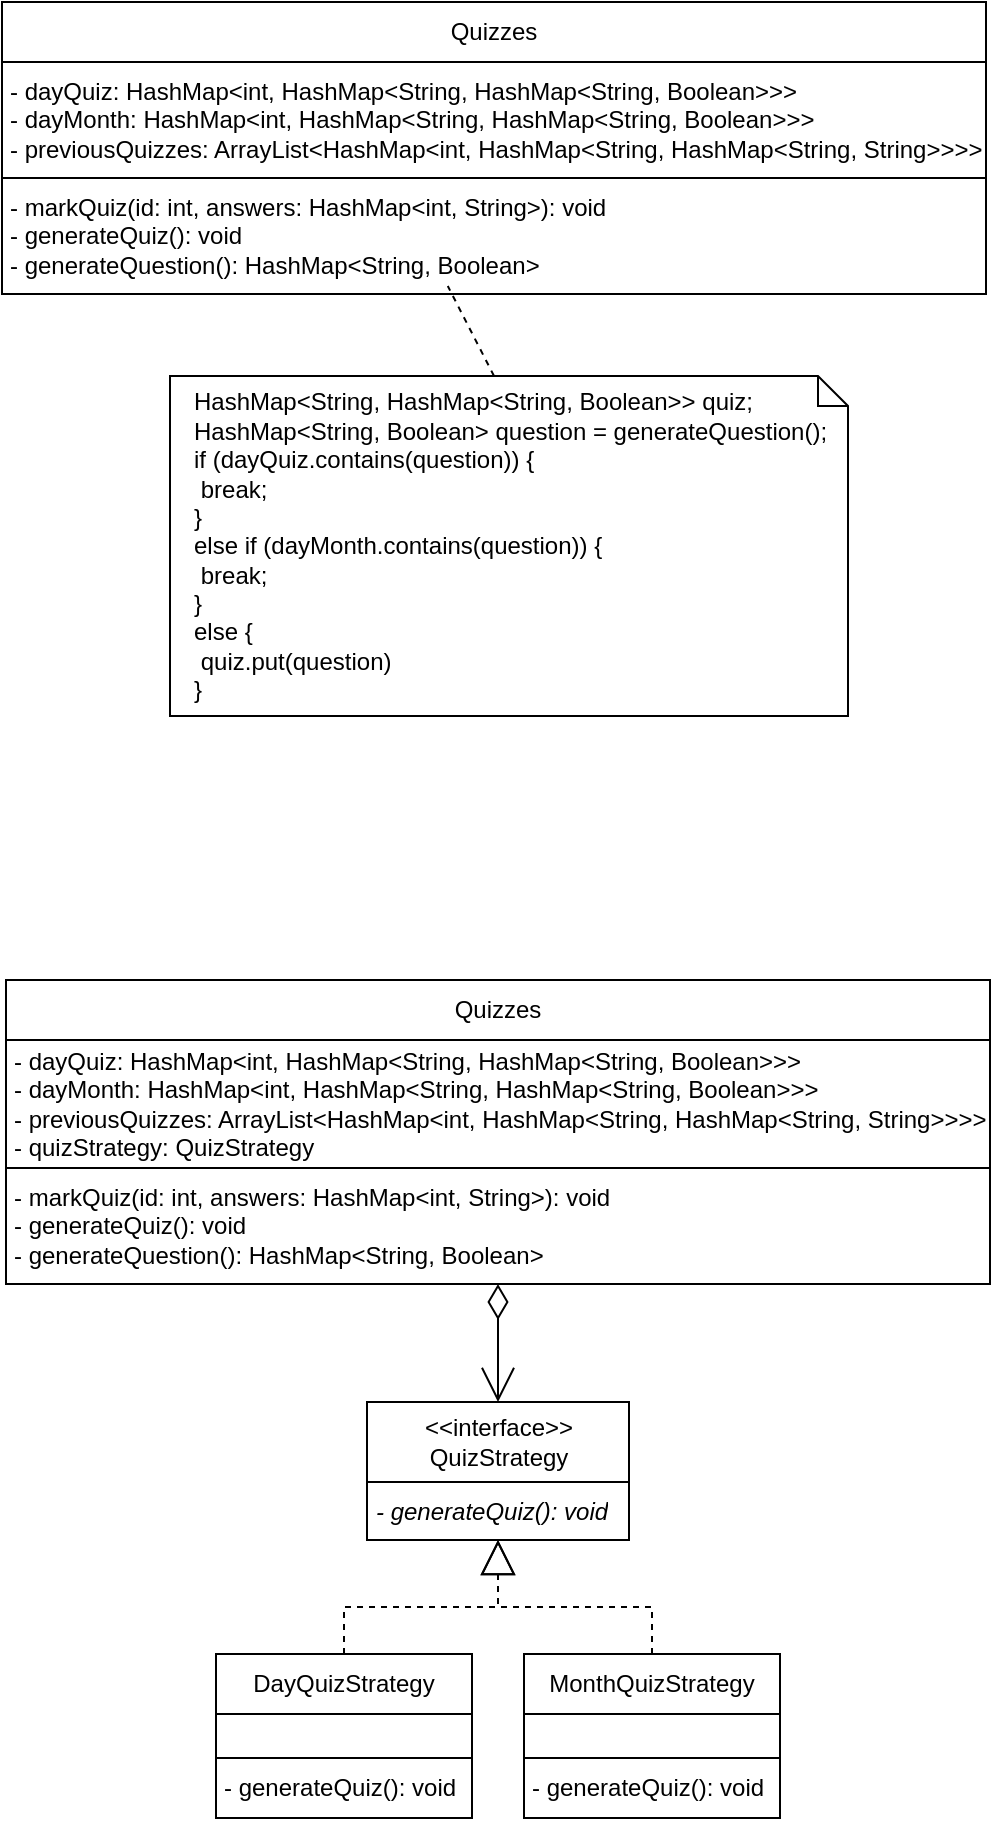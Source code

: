 <mxfile version="20.8.13" type="github">
  <diagram name="Page-1" id="xlT_0RJZ5c4lEZYv1TRu">
    <mxGraphModel dx="2261" dy="756" grid="0" gridSize="10" guides="1" tooltips="1" connect="1" arrows="1" fold="1" page="1" pageScale="1" pageWidth="827" pageHeight="1169" math="0" shadow="0">
      <root>
        <mxCell id="0" />
        <mxCell id="1" parent="0" />
        <mxCell id="6Q4vHjvEwtIpXRmgnlTA-1" value="Quizzes" style="rounded=0;whiteSpace=wrap;html=1;" parent="1" vertex="1">
          <mxGeometry x="-811" y="21" width="492" height="30" as="geometry" />
        </mxCell>
        <mxCell id="6Q4vHjvEwtIpXRmgnlTA-2" value="- dayQuiz: HashMap&amp;lt;int, HashMap&amp;lt;String, HashMap&amp;lt;String, Boolean&amp;gt;&amp;gt;&amp;gt;&lt;br&gt;- dayMonth: HashMap&amp;lt;int, HashMap&amp;lt;String, HashMap&amp;lt;String, Boolean&amp;gt;&amp;gt;&amp;gt;&lt;br&gt;- previousQuizzes: ArrayList&amp;lt;HashMap&amp;lt;int, HashMap&amp;lt;String, HashMap&amp;lt;String, String&amp;gt;&amp;gt;&amp;gt;&amp;gt;" style="rounded=0;whiteSpace=wrap;html=1;align=left;spacingLeft=2;" parent="1" vertex="1">
          <mxGeometry x="-811" y="51" width="492" height="58" as="geometry" />
        </mxCell>
        <mxCell id="6Q4vHjvEwtIpXRmgnlTA-3" value="- markQuiz(id: int, answers: HashMap&amp;lt;int, String&amp;gt;): void&lt;br style=&quot;border-color: var(--border-color); background-color: rgb(255, 255, 255);&quot;&gt;&lt;span style=&quot;background-color: rgb(255, 255, 255);&quot;&gt;- generateQuiz(): void&lt;/span&gt;&lt;br style=&quot;border-color: var(--border-color); background-color: rgb(255, 255, 255);&quot;&gt;&lt;span style=&quot;background-color: rgb(255, 255, 255);&quot;&gt;- generateQuestion(): HashMap&amp;lt;String, Boolean&amp;gt;&amp;nbsp;&lt;/span&gt;" style="rounded=0;whiteSpace=wrap;html=1;align=left;spacingLeft=2;" parent="1" vertex="1">
          <mxGeometry x="-811" y="109" width="492" height="58" as="geometry" />
        </mxCell>
        <mxCell id="6Q4vHjvEwtIpXRmgnlTA-8" value="Quizzes" style="rounded=0;whiteSpace=wrap;html=1;" parent="1" vertex="1">
          <mxGeometry x="-809" y="510" width="492" height="30" as="geometry" />
        </mxCell>
        <mxCell id="6Q4vHjvEwtIpXRmgnlTA-9" value="- dayQuiz: HashMap&amp;lt;int, HashMap&amp;lt;String, HashMap&amp;lt;String, Boolean&amp;gt;&amp;gt;&amp;gt;&lt;br&gt;- dayMonth: HashMap&amp;lt;int, HashMap&amp;lt;String, HashMap&amp;lt;String, Boolean&amp;gt;&amp;gt;&amp;gt;&lt;br&gt;- previousQuizzes: ArrayList&amp;lt;HashMap&amp;lt;int, HashMap&amp;lt;String, HashMap&amp;lt;String, String&amp;gt;&amp;gt;&amp;gt;&amp;gt;&lt;br&gt;- quizStrategy: QuizStrategy" style="rounded=0;whiteSpace=wrap;html=1;align=left;spacingLeft=2;" parent="1" vertex="1">
          <mxGeometry x="-809" y="540" width="492" height="64" as="geometry" />
        </mxCell>
        <mxCell id="6Q4vHjvEwtIpXRmgnlTA-10" value="- markQuiz(id: int, answers: HashMap&amp;lt;int, String&amp;gt;): void&lt;br style=&quot;border-color: var(--border-color); background-color: rgb(255, 255, 255);&quot;&gt;&lt;span style=&quot;background-color: rgb(255, 255, 255);&quot;&gt;- generateQuiz(): void&lt;/span&gt;&lt;br style=&quot;border-color: var(--border-color); background-color: rgb(255, 255, 255);&quot;&gt;&lt;span style=&quot;background-color: rgb(255, 255, 255);&quot;&gt;- generateQuestion(): HashMap&amp;lt;String, Boolean&amp;gt;&amp;nbsp;&lt;/span&gt;" style="rounded=0;whiteSpace=wrap;html=1;align=left;spacingLeft=2;" parent="1" vertex="1">
          <mxGeometry x="-809" y="604" width="492" height="58" as="geometry" />
        </mxCell>
        <mxCell id="6Q4vHjvEwtIpXRmgnlTA-28" style="edgeStyle=orthogonalEdgeStyle;rounded=0;orthogonalLoop=1;jettySize=auto;html=1;entryX=0.5;entryY=1;entryDx=0;entryDy=0;startArrow=none;startFill=0;endArrow=block;endFill=0;startSize=15;endSize=15;dashed=1;" parent="1" source="6Q4vHjvEwtIpXRmgnlTA-15" target="6Q4vHjvEwtIpXRmgnlTA-23" edge="1">
          <mxGeometry relative="1" as="geometry" />
        </mxCell>
        <mxCell id="6Q4vHjvEwtIpXRmgnlTA-15" value="DayQuizStrategy" style="rounded=0;whiteSpace=wrap;html=1;" parent="1" vertex="1">
          <mxGeometry x="-704" y="847" width="128" height="30" as="geometry" />
        </mxCell>
        <mxCell id="6Q4vHjvEwtIpXRmgnlTA-17" value="- generateQuiz(): void&lt;span style=&quot;border-color: var(--border-color); background-color: rgb(255, 255, 255);&quot;&gt;&amp;nbsp;&lt;/span&gt;" style="rounded=0;whiteSpace=wrap;html=1;align=left;spacingLeft=2;" parent="1" vertex="1">
          <mxGeometry x="-704" y="899" width="128" height="30" as="geometry" />
        </mxCell>
        <mxCell id="6Q4vHjvEwtIpXRmgnlTA-21" value="&amp;lt;&amp;lt;interface&amp;gt;&amp;gt;&lt;br&gt;QuizStrategy" style="rounded=0;whiteSpace=wrap;html=1;" parent="1" vertex="1">
          <mxGeometry x="-628.5" y="721" width="131" height="40" as="geometry" />
        </mxCell>
        <mxCell id="6Q4vHjvEwtIpXRmgnlTA-22" style="edgeStyle=orthogonalEdgeStyle;rounded=0;orthogonalLoop=1;jettySize=auto;html=1;entryX=0.5;entryY=1;entryDx=0;entryDy=0;endArrow=diamondThin;endFill=0;startArrow=open;startFill=0;endSize=15;startSize=15;exitX=0.5;exitY=0;exitDx=0;exitDy=0;" parent="1" source="6Q4vHjvEwtIpXRmgnlTA-21" target="6Q4vHjvEwtIpXRmgnlTA-10" edge="1">
          <mxGeometry relative="1" as="geometry">
            <mxPoint x="-727" y="748" as="targetPoint" />
            <mxPoint x="-576" y="750" as="sourcePoint" />
          </mxGeometry>
        </mxCell>
        <mxCell id="6Q4vHjvEwtIpXRmgnlTA-23" value="&lt;i&gt;&lt;span style=&quot;background-color: rgb(255, 255, 255);&quot;&gt;- generateQuiz(): void&lt;/span&gt;&lt;span style=&quot;background-color: rgb(255, 255, 255);&quot;&gt;&amp;nbsp;&lt;/span&gt;&lt;/i&gt;" style="rounded=0;whiteSpace=wrap;html=1;align=left;spacingLeft=2;" parent="1" vertex="1">
          <mxGeometry x="-628.5" y="761" width="131" height="29" as="geometry" />
        </mxCell>
        <mxCell id="6Q4vHjvEwtIpXRmgnlTA-24" value="" style="rounded=0;whiteSpace=wrap;html=1;align=left;spacingLeft=2;" parent="1" vertex="1">
          <mxGeometry x="-704" y="877" width="128" height="22" as="geometry" />
        </mxCell>
        <mxCell id="6Q4vHjvEwtIpXRmgnlTA-29" style="edgeStyle=orthogonalEdgeStyle;rounded=0;orthogonalLoop=1;jettySize=auto;html=1;entryX=0.5;entryY=1;entryDx=0;entryDy=0;startArrow=none;startFill=0;endArrow=block;endFill=0;startSize=15;endSize=15;dashed=1;" parent="1" source="6Q4vHjvEwtIpXRmgnlTA-25" target="6Q4vHjvEwtIpXRmgnlTA-23" edge="1">
          <mxGeometry relative="1" as="geometry" />
        </mxCell>
        <mxCell id="6Q4vHjvEwtIpXRmgnlTA-25" value="MonthQuizStrategy" style="rounded=0;whiteSpace=wrap;html=1;" parent="1" vertex="1">
          <mxGeometry x="-550" y="847" width="128" height="30" as="geometry" />
        </mxCell>
        <mxCell id="6Q4vHjvEwtIpXRmgnlTA-26" value="- generateQuiz(): void&lt;span style=&quot;border-color: var(--border-color); background-color: rgb(255, 255, 255);&quot;&gt;&amp;nbsp;&lt;/span&gt;" style="rounded=0;whiteSpace=wrap;html=1;align=left;spacingLeft=2;" parent="1" vertex="1">
          <mxGeometry x="-550" y="899" width="128" height="30" as="geometry" />
        </mxCell>
        <mxCell id="6Q4vHjvEwtIpXRmgnlTA-27" value="" style="rounded=0;whiteSpace=wrap;html=1;align=left;spacingLeft=2;" parent="1" vertex="1">
          <mxGeometry x="-550" y="877" width="128" height="22" as="geometry" />
        </mxCell>
        <mxCell id="HS2NDGdZek1KWslmgQWy-1" value="HashMap&amp;lt;String, HashMap&amp;lt;String, Boolean&amp;gt;&amp;gt; quiz;&lt;br&gt;HashMap&amp;lt;String, Boolean&amp;gt; question = generateQuestion();&amp;nbsp;&lt;br&gt;if (dayQuiz.contains(question)) {&lt;br&gt;&lt;span style=&quot;&quot;&gt; &lt;/span&gt;&lt;span style=&quot;white-space: pre;&quot;&gt; &lt;/span&gt;break;&lt;br&gt;}&lt;br&gt;else if (dayMonth.contains(question)) {&lt;br&gt;&lt;span style=&quot;&quot;&gt; &lt;/span&gt;&lt;span style=&quot;white-space: pre;&quot;&gt; &lt;/span&gt;break;&lt;br&gt;}&lt;br&gt;else {&lt;br&gt;&lt;span style=&quot;white-space: pre;&quot;&gt; &lt;/span&gt;quiz.put(question)&lt;br&gt;}&amp;nbsp;" style="shape=note;size=15;align=left;spacingLeft=10;html=1;whiteSpace=wrap;" vertex="1" parent="1">
          <mxGeometry x="-727" y="208" width="339" height="170" as="geometry" />
        </mxCell>
        <mxCell id="HS2NDGdZek1KWslmgQWy-2" value="" style="edgeStyle=none;endArrow=none;exitX=0;exitY=0;dashed=1;html=1;rounded=0;exitDx=162;exitDy=0;exitPerimeter=0;" edge="1" parent="1" source="HS2NDGdZek1KWslmgQWy-1">
          <mxGeometry x="1" relative="1" as="geometry">
            <mxPoint x="-588.108" y="163" as="targetPoint" />
          </mxGeometry>
        </mxCell>
      </root>
    </mxGraphModel>
  </diagram>
</mxfile>
